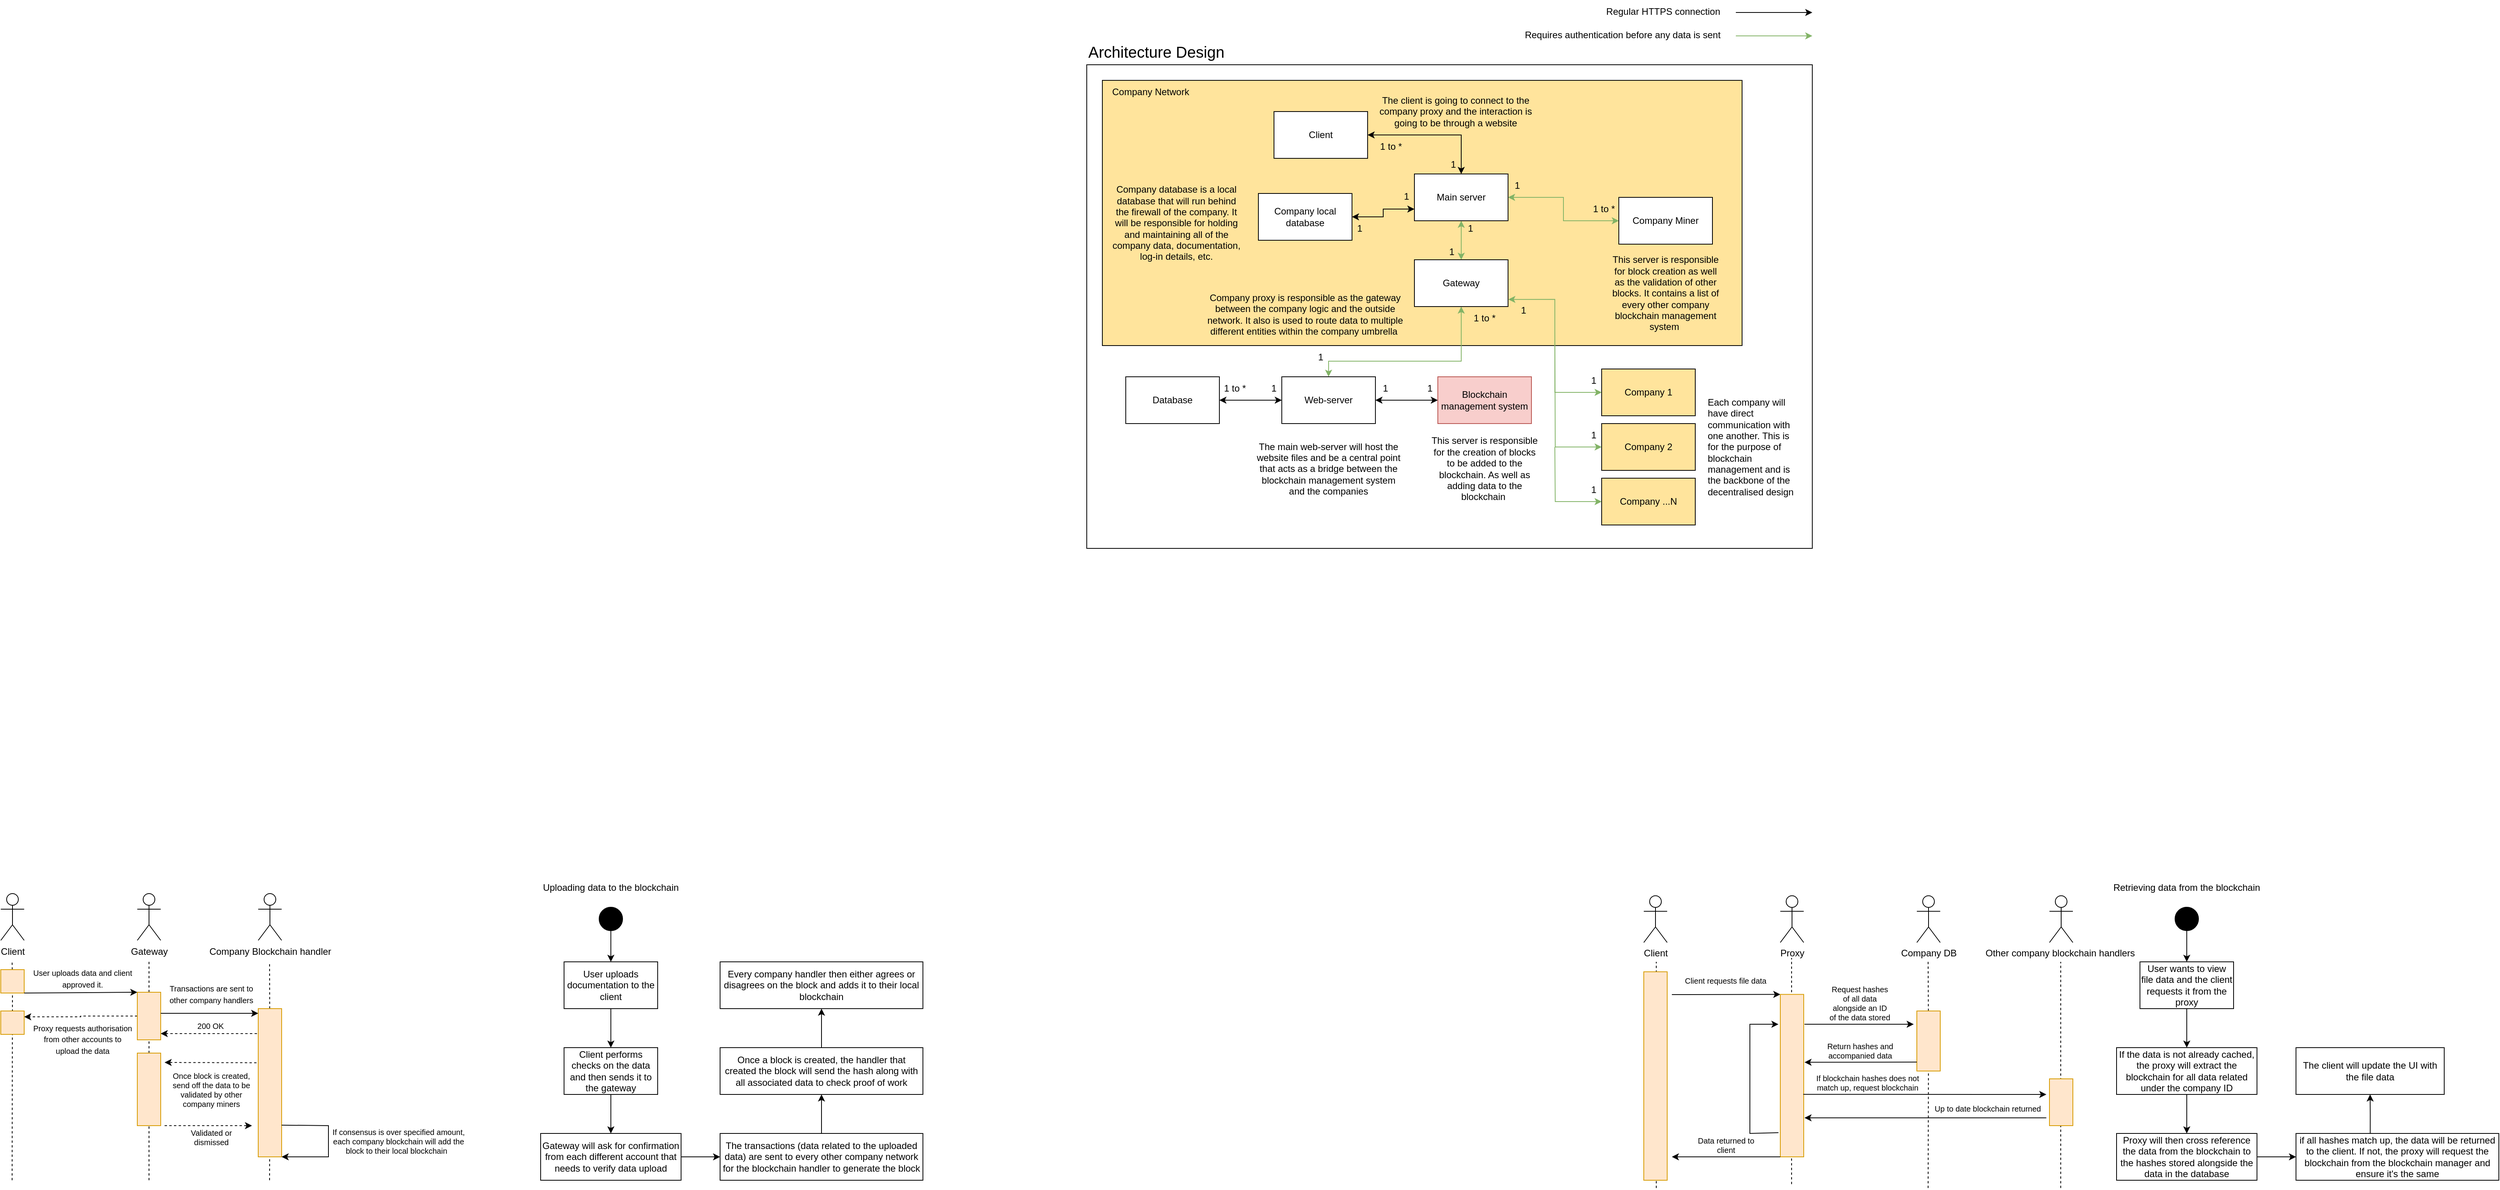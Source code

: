 <mxfile version="20.5.3" type="device"><diagram id="sG98FDHxnJgMTnKyTIc5" name="Page-1"><mxGraphModel dx="3064" dy="1107" grid="0" gridSize="10" guides="1" tooltips="1" connect="1" arrows="1" fold="1" page="0" pageScale="1" pageWidth="827" pageHeight="1169" math="0" shadow="0"><root><mxCell id="0"/><mxCell id="1" parent="0"/><mxCell id="yJpVgAIH5FfXsZRBG8IQ-2" value="" style="rounded=0;whiteSpace=wrap;html=1;fontSize=20;fillColor=none;strokeColor=default;" parent="1" vertex="1"><mxGeometry x="-390" y="-80" width="930" height="620" as="geometry"/></mxCell><mxCell id="EhlOLEArr0RrmHL58olW-9" value="" style="rounded=0;whiteSpace=wrap;html=1;fillColor=#FFE49C;" parent="1" vertex="1"><mxGeometry x="-370" y="-60" width="820" height="340" as="geometry"/></mxCell><mxCell id="EhlOLEArr0RrmHL58olW-3" value="" style="edgeStyle=orthogonalEdgeStyle;rounded=0;orthogonalLoop=1;jettySize=auto;html=1;startArrow=classic;startFill=1;endArrow=classic;endFill=1;entryX=0.5;entryY=0;entryDx=0;entryDy=0;" parent="1" source="EhlOLEArr0RrmHL58olW-1" target="VyHLNKfCrFxVR3-R9GOs-25" edge="1"><mxGeometry relative="1" as="geometry"/></mxCell><mxCell id="EhlOLEArr0RrmHL58olW-1" value="Client" style="rounded=0;whiteSpace=wrap;html=1;" parent="1" vertex="1"><mxGeometry x="-150" y="-20" width="120" height="60" as="geometry"/></mxCell><mxCell id="EhlOLEArr0RrmHL58olW-6" value="" style="edgeStyle=orthogonalEdgeStyle;rounded=0;orthogonalLoop=1;jettySize=auto;html=1;endArrow=classic;endFill=1;startArrow=classic;startFill=1;entryX=1;entryY=0.5;entryDx=0;entryDy=0;exitX=0;exitY=0.75;exitDx=0;exitDy=0;" parent="1" source="VyHLNKfCrFxVR3-R9GOs-25" target="EhlOLEArr0RrmHL58olW-5" edge="1"><mxGeometry relative="1" as="geometry"/></mxCell><mxCell id="EhlOLEArr0RrmHL58olW-12" value="" style="edgeStyle=orthogonalEdgeStyle;rounded=0;orthogonalLoop=1;jettySize=auto;html=1;startArrow=classic;startFill=1;endArrow=classic;endFill=1;exitX=1;exitY=0.5;exitDx=0;exitDy=0;fillColor=#d5e8d4;strokeColor=#82b366;" parent="1" source="VyHLNKfCrFxVR3-R9GOs-25" target="EhlOLEArr0RrmHL58olW-11" edge="1"><mxGeometry relative="1" as="geometry"/></mxCell><mxCell id="EhlOLEArr0RrmHL58olW-16" value="" style="edgeStyle=orthogonalEdgeStyle;rounded=0;orthogonalLoop=1;jettySize=auto;html=1;startArrow=classic;startFill=1;endArrow=classic;endFill=1;fillColor=#d5e8d4;strokeColor=#82b366;" parent="1" source="EhlOLEArr0RrmHL58olW-2" target="EhlOLEArr0RrmHL58olW-15" edge="1"><mxGeometry relative="1" as="geometry"><Array as="points"><mxPoint x="90" y="300"/><mxPoint x="-80" y="300"/></Array></mxGeometry></mxCell><mxCell id="VyHLNKfCrFxVR3-R9GOs-27" style="edgeStyle=orthogonalEdgeStyle;rounded=0;orthogonalLoop=1;jettySize=auto;html=1;exitX=0.5;exitY=0;exitDx=0;exitDy=0;entryX=0.5;entryY=1;entryDx=0;entryDy=0;fontSize=12;startArrow=classic;startFill=1;endArrow=classic;endFill=1;fillColor=#d5e8d4;strokeColor=#82b366;" edge="1" parent="1" source="EhlOLEArr0RrmHL58olW-2" target="VyHLNKfCrFxVR3-R9GOs-25"><mxGeometry relative="1" as="geometry"/></mxCell><mxCell id="EhlOLEArr0RrmHL58olW-2" value="Gateway" style="rounded=0;whiteSpace=wrap;html=1;" parent="1" vertex="1"><mxGeometry x="30" y="170" width="120" height="60" as="geometry"/></mxCell><mxCell id="EhlOLEArr0RrmHL58olW-4" value="Company proxy is responsible as the gateway between the company logic and the outside network. It also is used to route data to multiple different entities within the company umbrella&amp;nbsp;" style="text;html=1;strokeColor=none;fillColor=none;align=center;verticalAlign=middle;whiteSpace=wrap;rounded=0;" parent="1" vertex="1"><mxGeometry x="-245" y="210" width="270" height="60" as="geometry"/></mxCell><mxCell id="EhlOLEArr0RrmHL58olW-5" value="Company local database" style="rounded=0;whiteSpace=wrap;html=1;" parent="1" vertex="1"><mxGeometry x="-170" y="85" width="120" height="60" as="geometry"/></mxCell><mxCell id="EhlOLEArr0RrmHL58olW-7" value="Company database is a local database that will run behind the firewall of the company. It will be responsible for holding and maintaining all of the company data, documentation, log-in details, etc." style="text;html=1;strokeColor=none;fillColor=none;align=center;verticalAlign=middle;whiteSpace=wrap;rounded=0;" parent="1" vertex="1"><mxGeometry x="-360" y="63" width="170" height="120" as="geometry"/></mxCell><mxCell id="EhlOLEArr0RrmHL58olW-8" value="The client is going to connect to the company proxy and the interaction is going to be through a website" style="text;html=1;strokeColor=none;fillColor=none;align=center;verticalAlign=middle;whiteSpace=wrap;rounded=0;" parent="1" vertex="1"><mxGeometry x="-20" y="-50" width="206" height="60" as="geometry"/></mxCell><mxCell id="EhlOLEArr0RrmHL58olW-10" value="Company Network" style="text;html=1;strokeColor=none;fillColor=none;align=center;verticalAlign=middle;whiteSpace=wrap;rounded=0;" parent="1" vertex="1"><mxGeometry x="-368" y="-60" width="120" height="30" as="geometry"/></mxCell><mxCell id="EhlOLEArr0RrmHL58olW-11" value="Company Miner" style="rounded=0;whiteSpace=wrap;html=1;" parent="1" vertex="1"><mxGeometry x="292" y="90" width="120" height="60" as="geometry"/></mxCell><mxCell id="EhlOLEArr0RrmHL58olW-14" value="This server is responsible for block creation as well as the validation of other blocks. It contains a list of every other company blockchain management system&amp;nbsp;" style="text;html=1;strokeColor=none;fillColor=none;align=center;verticalAlign=middle;whiteSpace=wrap;rounded=0;" parent="1" vertex="1"><mxGeometry x="280" y="145" width="144" height="135" as="geometry"/></mxCell><mxCell id="EhlOLEArr0RrmHL58olW-26" value="" style="edgeStyle=orthogonalEdgeStyle;rounded=0;orthogonalLoop=1;jettySize=auto;html=1;startArrow=classic;startFill=1;endArrow=classic;endFill=1;" parent="1" source="EhlOLEArr0RrmHL58olW-15" target="EhlOLEArr0RrmHL58olW-25" edge="1"><mxGeometry relative="1" as="geometry"/></mxCell><mxCell id="EhlOLEArr0RrmHL58olW-30" value="" style="edgeStyle=orthogonalEdgeStyle;rounded=0;orthogonalLoop=1;jettySize=auto;html=1;startArrow=classic;startFill=1;endArrow=classic;endFill=1;" parent="1" source="EhlOLEArr0RrmHL58olW-15" target="EhlOLEArr0RrmHL58olW-29" edge="1"><mxGeometry relative="1" as="geometry"/></mxCell><mxCell id="EhlOLEArr0RrmHL58olW-15" value="Web-server" style="rounded=0;whiteSpace=wrap;html=1;" parent="1" vertex="1"><mxGeometry x="-140" y="320" width="120" height="60" as="geometry"/></mxCell><mxCell id="EhlOLEArr0RrmHL58olW-17" value="1" style="text;html=1;strokeColor=none;fillColor=none;align=center;verticalAlign=middle;whiteSpace=wrap;rounded=0;" parent="1" vertex="1"><mxGeometry x="-120" y="280" width="60" height="30" as="geometry"/></mxCell><mxCell id="VyHLNKfCrFxVR3-R9GOs-17" style="edgeStyle=orthogonalEdgeStyle;rounded=0;orthogonalLoop=1;jettySize=auto;html=1;entryX=0;entryY=0.5;entryDx=0;entryDy=0;fontSize=12;startArrow=classic;startFill=1;endArrow=classic;endFill=1;exitX=1.003;exitY=0.847;exitDx=0;exitDy=0;exitPerimeter=0;fillColor=#d5e8d4;strokeColor=#82b366;" edge="1" parent="1" source="EhlOLEArr0RrmHL58olW-2" target="VyHLNKfCrFxVR3-R9GOs-14"><mxGeometry relative="1" as="geometry"><mxPoint x="150" y="210" as="sourcePoint"/></mxGeometry></mxCell><mxCell id="EhlOLEArr0RrmHL58olW-18" value="1 to *" style="text;html=1;strokeColor=none;fillColor=none;align=center;verticalAlign=middle;whiteSpace=wrap;rounded=0;" parent="1" vertex="1"><mxGeometry x="90" y="230" width="60" height="30" as="geometry"/></mxCell><mxCell id="EhlOLEArr0RrmHL58olW-19" value="1" style="text;html=1;strokeColor=none;fillColor=none;align=center;verticalAlign=middle;whiteSpace=wrap;rounded=0;" parent="1" vertex="1"><mxGeometry x="50" y="33" width="60" height="30" as="geometry"/></mxCell><mxCell id="EhlOLEArr0RrmHL58olW-20" value="1 to *" style="text;html=1;strokeColor=none;fillColor=none;align=center;verticalAlign=middle;whiteSpace=wrap;rounded=0;" parent="1" vertex="1"><mxGeometry x="-30" y="10" width="60" height="30" as="geometry"/></mxCell><mxCell id="EhlOLEArr0RrmHL58olW-21" value="1" style="text;html=1;strokeColor=none;fillColor=none;align=center;verticalAlign=middle;whiteSpace=wrap;rounded=0;" parent="1" vertex="1"><mxGeometry x="-10" y="74" width="60" height="30" as="geometry"/></mxCell><mxCell id="EhlOLEArr0RrmHL58olW-22" value="1" style="text;html=1;strokeColor=none;fillColor=none;align=center;verticalAlign=middle;whiteSpace=wrap;rounded=0;" parent="1" vertex="1"><mxGeometry x="-70" y="115" width="60" height="30" as="geometry"/></mxCell><mxCell id="EhlOLEArr0RrmHL58olW-23" value="1" style="text;html=1;strokeColor=none;fillColor=none;align=center;verticalAlign=middle;whiteSpace=wrap;rounded=0;" parent="1" vertex="1"><mxGeometry x="132" y="60" width="60" height="30" as="geometry"/></mxCell><mxCell id="EhlOLEArr0RrmHL58olW-24" value="1 to *" style="text;html=1;strokeColor=none;fillColor=none;align=center;verticalAlign=middle;whiteSpace=wrap;rounded=0;" parent="1" vertex="1"><mxGeometry x="243" y="90" width="60" height="30" as="geometry"/></mxCell><mxCell id="EhlOLEArr0RrmHL58olW-25" value="Blockchain management system" style="rounded=0;whiteSpace=wrap;html=1;fillColor=#f8cecc;strokeColor=#b85450;" parent="1" vertex="1"><mxGeometry x="60" y="320" width="120" height="60" as="geometry"/></mxCell><mxCell id="EhlOLEArr0RrmHL58olW-27" value="1" style="text;html=1;strokeColor=none;fillColor=none;align=center;verticalAlign=middle;whiteSpace=wrap;rounded=0;" parent="1" vertex="1"><mxGeometry x="-37" y="320" width="60" height="30" as="geometry"/></mxCell><mxCell id="EhlOLEArr0RrmHL58olW-28" value="1" style="text;html=1;strokeColor=none;fillColor=none;align=center;verticalAlign=middle;whiteSpace=wrap;rounded=0;" parent="1" vertex="1"><mxGeometry x="20" y="320" width="60" height="30" as="geometry"/></mxCell><mxCell id="EhlOLEArr0RrmHL58olW-29" value="Database" style="rounded=0;whiteSpace=wrap;html=1;" parent="1" vertex="1"><mxGeometry x="-340" y="320" width="120" height="60" as="geometry"/></mxCell><mxCell id="EhlOLEArr0RrmHL58olW-31" value="1" style="text;html=1;strokeColor=none;fillColor=none;align=center;verticalAlign=middle;whiteSpace=wrap;rounded=0;" parent="1" vertex="1"><mxGeometry x="-180" y="320" width="60" height="30" as="geometry"/></mxCell><mxCell id="EhlOLEArr0RrmHL58olW-32" value="1 to *" style="text;html=1;strokeColor=none;fillColor=none;align=center;verticalAlign=middle;whiteSpace=wrap;rounded=0;" parent="1" vertex="1"><mxGeometry x="-230" y="320" width="60" height="30" as="geometry"/></mxCell><mxCell id="yJpVgAIH5FfXsZRBG8IQ-1" value="Architecture Design" style="text;html=1;strokeColor=none;fillColor=none;align=left;verticalAlign=middle;whiteSpace=wrap;rounded=0;fontSize=20;" parent="1" vertex="1"><mxGeometry x="-390" y="-112" width="230" height="30" as="geometry"/></mxCell><mxCell id="yJpVgAIH5FfXsZRBG8IQ-42" value="This server is responsible for the creation of blocks to be added to the blockchain. As well as adding data to the blockchain&amp;nbsp;" style="text;html=1;strokeColor=none;fillColor=none;align=center;verticalAlign=middle;whiteSpace=wrap;rounded=0;" parent="1" vertex="1"><mxGeometry x="48" y="370" width="144" height="135" as="geometry"/></mxCell><mxCell id="yJpVgAIH5FfXsZRBG8IQ-43" value="The main web-server will host the website files and be a central point that acts as a bridge between the blockchain management system and the companies" style="text;html=1;strokeColor=none;fillColor=none;align=center;verticalAlign=middle;whiteSpace=wrap;rounded=0;fontSize=12;" parent="1" vertex="1"><mxGeometry x="-175" y="392.5" width="190" height="90" as="geometry"/></mxCell><mxCell id="0tq10EhEalbyHBzgVCRn-1" value="Uploading data to the blockchain" style="text;html=1;strokeColor=none;fillColor=none;align=center;verticalAlign=middle;whiteSpace=wrap;rounded=0;" parent="1" vertex="1"><mxGeometry x="-1120" y="960" width="240" height="30" as="geometry"/></mxCell><mxCell id="0tq10EhEalbyHBzgVCRn-5" value="" style="edgeStyle=orthogonalEdgeStyle;rounded=0;orthogonalLoop=1;jettySize=auto;html=1;" parent="1" source="0tq10EhEalbyHBzgVCRn-3" target="0tq10EhEalbyHBzgVCRn-4" edge="1"><mxGeometry relative="1" as="geometry"/></mxCell><mxCell id="0tq10EhEalbyHBzgVCRn-3" value="" style="ellipse;whiteSpace=wrap;html=1;aspect=fixed;fillColor=#000000;" parent="1" vertex="1"><mxGeometry x="-1015" y="1000" width="30" height="30" as="geometry"/></mxCell><mxCell id="0tq10EhEalbyHBzgVCRn-7" value="" style="edgeStyle=orthogonalEdgeStyle;rounded=0;orthogonalLoop=1;jettySize=auto;html=1;" parent="1" source="0tq10EhEalbyHBzgVCRn-4" target="0tq10EhEalbyHBzgVCRn-6" edge="1"><mxGeometry relative="1" as="geometry"/></mxCell><mxCell id="0tq10EhEalbyHBzgVCRn-4" value="User uploads documentation to the client" style="whiteSpace=wrap;html=1;fillColor=#FFFFFF;" parent="1" vertex="1"><mxGeometry x="-1060" y="1070" width="120" height="60" as="geometry"/></mxCell><mxCell id="0tq10EhEalbyHBzgVCRn-9" style="edgeStyle=orthogonalEdgeStyle;rounded=0;orthogonalLoop=1;jettySize=auto;html=1;exitX=0.5;exitY=1;exitDx=0;exitDy=0;entryX=0.5;entryY=0;entryDx=0;entryDy=0;" parent="1" source="0tq10EhEalbyHBzgVCRn-6" target="0tq10EhEalbyHBzgVCRn-8" edge="1"><mxGeometry relative="1" as="geometry"/></mxCell><mxCell id="0tq10EhEalbyHBzgVCRn-6" value="Client performs checks on the data and then sends it to the gateway" style="whiteSpace=wrap;html=1;fillColor=#FFFFFF;" parent="1" vertex="1"><mxGeometry x="-1060" y="1180" width="120" height="60" as="geometry"/></mxCell><mxCell id="0tq10EhEalbyHBzgVCRn-11" value="" style="edgeStyle=orthogonalEdgeStyle;rounded=0;orthogonalLoop=1;jettySize=auto;html=1;" parent="1" source="0tq10EhEalbyHBzgVCRn-8" target="0tq10EhEalbyHBzgVCRn-10" edge="1"><mxGeometry relative="1" as="geometry"/></mxCell><mxCell id="0tq10EhEalbyHBzgVCRn-8" value="Gateway will ask for confirmation from each different account that needs to verify data upload" style="whiteSpace=wrap;html=1;fillColor=#FFFFFF;" parent="1" vertex="1"><mxGeometry x="-1090" y="1290" width="180" height="60" as="geometry"/></mxCell><mxCell id="0tq10EhEalbyHBzgVCRn-13" value="" style="edgeStyle=orthogonalEdgeStyle;rounded=0;orthogonalLoop=1;jettySize=auto;html=1;" parent="1" source="0tq10EhEalbyHBzgVCRn-10" target="0tq10EhEalbyHBzgVCRn-12" edge="1"><mxGeometry relative="1" as="geometry"/></mxCell><mxCell id="0tq10EhEalbyHBzgVCRn-10" value="The transactions (data related to the uploaded data) are sent to every other company network for the blockchain handler to generate the block" style="whiteSpace=wrap;html=1;fillColor=#FFFFFF;" parent="1" vertex="1"><mxGeometry x="-860" y="1290" width="260" height="60" as="geometry"/></mxCell><mxCell id="0tq10EhEalbyHBzgVCRn-15" style="edgeStyle=orthogonalEdgeStyle;rounded=0;orthogonalLoop=1;jettySize=auto;html=1;exitX=0.5;exitY=0;exitDx=0;exitDy=0;entryX=0.5;entryY=1;entryDx=0;entryDy=0;" parent="1" source="0tq10EhEalbyHBzgVCRn-12" target="0tq10EhEalbyHBzgVCRn-14" edge="1"><mxGeometry relative="1" as="geometry"/></mxCell><mxCell id="0tq10EhEalbyHBzgVCRn-12" value="Once a block is created, the handler that created the block will send the hash along with all associated data to check proof of work" style="whiteSpace=wrap;html=1;fillColor=#FFFFFF;" parent="1" vertex="1"><mxGeometry x="-860" y="1180" width="260" height="60" as="geometry"/></mxCell><mxCell id="0tq10EhEalbyHBzgVCRn-14" value="Every company handler then either agrees or disagrees on the block and adds it to their local blockchain" style="whiteSpace=wrap;html=1;fillColor=#FFFFFF;" parent="1" vertex="1"><mxGeometry x="-860" y="1070" width="260" height="60" as="geometry"/></mxCell><mxCell id="0tq10EhEalbyHBzgVCRn-16" value="Retrieving data from the blockchain" style="text;html=1;strokeColor=none;fillColor=none;align=center;verticalAlign=middle;whiteSpace=wrap;rounded=0;" parent="1" vertex="1"><mxGeometry x="900" y="960" width="240" height="30" as="geometry"/></mxCell><mxCell id="0tq10EhEalbyHBzgVCRn-17" value="" style="edgeStyle=orthogonalEdgeStyle;rounded=0;orthogonalLoop=1;jettySize=auto;html=1;" parent="1" source="0tq10EhEalbyHBzgVCRn-18" target="0tq10EhEalbyHBzgVCRn-20" edge="1"><mxGeometry relative="1" as="geometry"/></mxCell><mxCell id="0tq10EhEalbyHBzgVCRn-18" value="" style="ellipse;whiteSpace=wrap;html=1;aspect=fixed;fillColor=#000000;" parent="1" vertex="1"><mxGeometry x="1005" y="1000" width="30" height="30" as="geometry"/></mxCell><mxCell id="0tq10EhEalbyHBzgVCRn-19" value="" style="edgeStyle=orthogonalEdgeStyle;rounded=0;orthogonalLoop=1;jettySize=auto;html=1;" parent="1" source="0tq10EhEalbyHBzgVCRn-20" target="0tq10EhEalbyHBzgVCRn-22" edge="1"><mxGeometry relative="1" as="geometry"/></mxCell><mxCell id="0tq10EhEalbyHBzgVCRn-20" value="User wants to view file data and the client requests it from the proxy" style="whiteSpace=wrap;html=1;fillColor=#FFFFFF;" parent="1" vertex="1"><mxGeometry x="960" y="1070" width="120" height="60" as="geometry"/></mxCell><mxCell id="0tq10EhEalbyHBzgVCRn-21" style="edgeStyle=orthogonalEdgeStyle;rounded=0;orthogonalLoop=1;jettySize=auto;html=1;exitX=0.5;exitY=1;exitDx=0;exitDy=0;entryX=0.5;entryY=0;entryDx=0;entryDy=0;" parent="1" source="0tq10EhEalbyHBzgVCRn-22" target="0tq10EhEalbyHBzgVCRn-24" edge="1"><mxGeometry relative="1" as="geometry"/></mxCell><mxCell id="0tq10EhEalbyHBzgVCRn-22" value="If the data is not already cached, the proxy will extract the blockchain for all data related under the company ID" style="whiteSpace=wrap;html=1;fillColor=#FFFFFF;" parent="1" vertex="1"><mxGeometry x="930" y="1180" width="180" height="60" as="geometry"/></mxCell><mxCell id="0tq10EhEalbyHBzgVCRn-23" value="" style="edgeStyle=orthogonalEdgeStyle;rounded=0;orthogonalLoop=1;jettySize=auto;html=1;" parent="1" source="0tq10EhEalbyHBzgVCRn-24" target="0tq10EhEalbyHBzgVCRn-26" edge="1"><mxGeometry relative="1" as="geometry"/></mxCell><mxCell id="0tq10EhEalbyHBzgVCRn-24" value="Proxy will then cross reference the data from the blockchain to the hashes stored alongside the data in the database" style="whiteSpace=wrap;html=1;fillColor=#FFFFFF;" parent="1" vertex="1"><mxGeometry x="930" y="1290" width="180" height="60" as="geometry"/></mxCell><mxCell id="0tq10EhEalbyHBzgVCRn-25" value="" style="edgeStyle=orthogonalEdgeStyle;rounded=0;orthogonalLoop=1;jettySize=auto;html=1;exitX=0.366;exitY=0.01;exitDx=0;exitDy=0;exitPerimeter=0;" parent="1" source="0tq10EhEalbyHBzgVCRn-26" target="0tq10EhEalbyHBzgVCRn-28" edge="1"><mxGeometry relative="1" as="geometry"><mxPoint x="1255" y="1280" as="sourcePoint"/></mxGeometry></mxCell><mxCell id="0tq10EhEalbyHBzgVCRn-26" value="if all hashes match up, the data will be returned to the client. If not, the proxy will request the blockchain from the blockchain manager and ensure it's the same" style="whiteSpace=wrap;html=1;fillColor=#FFFFFF;" parent="1" vertex="1"><mxGeometry x="1160" y="1290" width="260" height="60" as="geometry"/></mxCell><mxCell id="0tq10EhEalbyHBzgVCRn-28" value="The client will update the UI with the file data" style="whiteSpace=wrap;html=1;fillColor=#FFFFFF;" parent="1" vertex="1"><mxGeometry x="1160" y="1180" width="190" height="60" as="geometry"/></mxCell><mxCell id="9RSKPlbsV1luoSMjP5M--1" value="Client" style="shape=umlActor;verticalLabelPosition=bottom;verticalAlign=top;html=1;outlineConnect=0;" parent="1" vertex="1"><mxGeometry x="-1782" y="982.5" width="30" height="60" as="geometry"/></mxCell><mxCell id="9RSKPlbsV1luoSMjP5M--2" value="Gateway" style="shape=umlActor;verticalLabelPosition=bottom;verticalAlign=top;html=1;outlineConnect=0;" parent="1" vertex="1"><mxGeometry x="-1607" y="982.5" width="30" height="60" as="geometry"/></mxCell><mxCell id="9RSKPlbsV1luoSMjP5M--5" value="Company Blockchain handler" style="shape=umlActor;verticalLabelPosition=bottom;verticalAlign=top;html=1;outlineConnect=0;" parent="1" vertex="1"><mxGeometry x="-1452" y="982.5" width="30" height="60" as="geometry"/></mxCell><mxCell id="9RSKPlbsV1luoSMjP5M--6" value="" style="endArrow=none;dashed=1;html=1;rounded=0;startArrow=none;" parent="1" source="9RSKPlbsV1luoSMjP5M--13" edge="1"><mxGeometry width="50" height="50" relative="1" as="geometry"><mxPoint x="-1592" y="1350" as="sourcePoint"/><mxPoint x="-1592" y="1070" as="targetPoint"/></mxGeometry></mxCell><mxCell id="9RSKPlbsV1luoSMjP5M--9" value="" style="endArrow=none;dashed=1;html=1;rounded=0;startArrow=none;" parent="1" source="9RSKPlbsV1luoSMjP5M--11" edge="1"><mxGeometry width="50" height="50" relative="1" as="geometry"><mxPoint x="-1767.48" y="1350" as="sourcePoint"/><mxPoint x="-1767.48" y="1070" as="targetPoint"/></mxGeometry></mxCell><mxCell id="9RSKPlbsV1luoSMjP5M--10" value="" style="endArrow=none;dashed=1;html=1;rounded=0;startArrow=none;" parent="1" source="9RSKPlbsV1luoSMjP5M--26" edge="1"><mxGeometry width="50" height="50" relative="1" as="geometry"><mxPoint x="-1437.48" y="1350" as="sourcePoint"/><mxPoint x="-1437.48" y="1070" as="targetPoint"/></mxGeometry></mxCell><mxCell id="9RSKPlbsV1luoSMjP5M--11" value="" style="rounded=0;whiteSpace=wrap;html=1;fillColor=#ffe6cc;strokeColor=#d79b00;" parent="1" vertex="1"><mxGeometry x="-1782" y="1080" width="30" height="30" as="geometry"/></mxCell><mxCell id="9RSKPlbsV1luoSMjP5M--12" value="" style="endArrow=none;dashed=1;html=1;rounded=0;" parent="1" target="9RSKPlbsV1luoSMjP5M--11" edge="1"><mxGeometry width="50" height="50" relative="1" as="geometry"><mxPoint x="-1767.48" y="1350" as="sourcePoint"/><mxPoint x="-1767.48" y="1070" as="targetPoint"/></mxGeometry></mxCell><mxCell id="9RSKPlbsV1luoSMjP5M--15" value="&lt;font style=&quot;font-size: 10px;&quot;&gt;User uploads data and client approved it.&lt;/font&gt;" style="text;html=1;strokeColor=none;fillColor=none;align=center;verticalAlign=middle;whiteSpace=wrap;rounded=0;" parent="1" vertex="1"><mxGeometry x="-1742" y="1076" width="130" height="30" as="geometry"/></mxCell><mxCell id="9RSKPlbsV1luoSMjP5M--23" style="edgeStyle=orthogonalEdgeStyle;rounded=0;orthogonalLoop=1;jettySize=auto;html=1;exitX=0;exitY=0.5;exitDx=0;exitDy=0;entryX=1;entryY=0.25;entryDx=0;entryDy=0;dashed=1;fontSize=10;" parent="1" source="9RSKPlbsV1luoSMjP5M--13" target="9RSKPlbsV1luoSMjP5M--19" edge="1"><mxGeometry relative="1" as="geometry"/></mxCell><mxCell id="9RSKPlbsV1luoSMjP5M--13" value="" style="rounded=0;whiteSpace=wrap;html=1;fillColor=#ffe6cc;strokeColor=#d79b00;" parent="1" vertex="1"><mxGeometry x="-1607" y="1109" width="30" height="61" as="geometry"/></mxCell><mxCell id="9RSKPlbsV1luoSMjP5M--18" value="" style="endArrow=none;dashed=1;html=1;rounded=0;startArrow=none;" parent="1" source="9RSKPlbsV1luoSMjP5M--31" target="9RSKPlbsV1luoSMjP5M--13" edge="1"><mxGeometry width="50" height="50" relative="1" as="geometry"><mxPoint x="-1592" y="1350" as="sourcePoint"/><mxPoint x="-1592" y="1070" as="targetPoint"/></mxGeometry></mxCell><mxCell id="9RSKPlbsV1luoSMjP5M--19" value="" style="rounded=0;whiteSpace=wrap;html=1;fillColor=#ffe6cc;strokeColor=#d79b00;" parent="1" vertex="1"><mxGeometry x="-1782" y="1133" width="30" height="30" as="geometry"/></mxCell><mxCell id="9RSKPlbsV1luoSMjP5M--21" value="&lt;font style=&quot;font-size: 10px;&quot;&gt;Proxy requests authorisation from other accounts to upload the data&lt;/font&gt;" style="text;html=1;strokeColor=none;fillColor=none;align=center;verticalAlign=middle;whiteSpace=wrap;rounded=0;" parent="1" vertex="1"><mxGeometry x="-1742" y="1140" width="130" height="58" as="geometry"/></mxCell><mxCell id="9RSKPlbsV1luoSMjP5M--26" value="" style="rounded=0;whiteSpace=wrap;html=1;fillColor=#ffe6cc;strokeColor=#d79b00;" parent="1" vertex="1"><mxGeometry x="-1452" y="1130" width="30" height="190" as="geometry"/></mxCell><mxCell id="9RSKPlbsV1luoSMjP5M--27" value="" style="endArrow=none;dashed=1;html=1;rounded=0;" parent="1" target="9RSKPlbsV1luoSMjP5M--26" edge="1"><mxGeometry width="50" height="50" relative="1" as="geometry"><mxPoint x="-1437.48" y="1350" as="sourcePoint"/><mxPoint x="-1437.48" y="1070" as="targetPoint"/></mxGeometry></mxCell><mxCell id="9RSKPlbsV1luoSMjP5M--29" value="" style="endArrow=classic;html=1;rounded=0;fontSize=10;entryX=0;entryY=0;entryDx=0;entryDy=0;exitX=1;exitY=1;exitDx=0;exitDy=0;" parent="1" source="9RSKPlbsV1luoSMjP5M--11" target="9RSKPlbsV1luoSMjP5M--13" edge="1"><mxGeometry width="50" height="50" relative="1" as="geometry"><mxPoint x="-1712" y="1160" as="sourcePoint"/><mxPoint x="-1662" y="1110" as="targetPoint"/></mxGeometry></mxCell><mxCell id="9RSKPlbsV1luoSMjP5M--31" value="" style="rounded=0;whiteSpace=wrap;html=1;fillColor=#ffe6cc;strokeColor=#d79b00;" parent="1" vertex="1"><mxGeometry x="-1607" y="1187" width="30" height="93" as="geometry"/></mxCell><mxCell id="9RSKPlbsV1luoSMjP5M--32" value="" style="endArrow=none;dashed=1;html=1;rounded=0;" parent="1" target="9RSKPlbsV1luoSMjP5M--31" edge="1"><mxGeometry width="50" height="50" relative="1" as="geometry"><mxPoint x="-1592" y="1350" as="sourcePoint"/><mxPoint x="-1592" y="1170.0" as="targetPoint"/></mxGeometry></mxCell><mxCell id="9RSKPlbsV1luoSMjP5M--50" value="Client" style="shape=umlActor;verticalLabelPosition=bottom;verticalAlign=top;html=1;outlineConnect=0;" parent="1" vertex="1"><mxGeometry x="324" y="985.25" width="30" height="60" as="geometry"/></mxCell><mxCell id="9RSKPlbsV1luoSMjP5M--51" value="Proxy" style="shape=umlActor;verticalLabelPosition=bottom;verticalAlign=top;html=1;outlineConnect=0;" parent="1" vertex="1"><mxGeometry x="499" y="985.25" width="30" height="60" as="geometry"/></mxCell><mxCell id="9RSKPlbsV1luoSMjP5M--52" value="Company DB" style="shape=umlActor;verticalLabelPosition=bottom;verticalAlign=top;html=1;outlineConnect=0;" parent="1" vertex="1"><mxGeometry x="674" y="985.25" width="30" height="60" as="geometry"/></mxCell><mxCell id="9RSKPlbsV1luoSMjP5M--53" value="Other company blockchain handlers&amp;nbsp;" style="shape=umlActor;verticalLabelPosition=bottom;verticalAlign=top;html=1;outlineConnect=0;" parent="1" vertex="1"><mxGeometry x="844" y="985.25" width="30" height="60" as="geometry"/></mxCell><mxCell id="9RSKPlbsV1luoSMjP5M--60" value="&lt;span style=&quot;font-size: 10px;&quot;&gt;Client requests file data&lt;/span&gt;" style="text;html=1;strokeColor=none;fillColor=none;align=center;verticalAlign=middle;whiteSpace=wrap;rounded=0;" parent="1" vertex="1"><mxGeometry x="364" y="1078.75" width="130" height="30" as="geometry"/></mxCell><mxCell id="9RSKPlbsV1luoSMjP5M--68" value="" style="endArrow=classic;html=1;rounded=0;fontSize=10;entryX=0;entryY=0;entryDx=0;entryDy=0;" parent="1" target="9RSKPlbsV1luoSMjP5M--62" edge="1"><mxGeometry width="50" height="50" relative="1" as="geometry"><mxPoint x="360" y="1112" as="sourcePoint"/><mxPoint x="444" y="1112.75" as="targetPoint"/></mxGeometry></mxCell><mxCell id="9RSKPlbsV1luoSMjP5M--87" value="" style="endArrow=none;dashed=1;html=1;rounded=0;fontSize=10;" parent="1" edge="1"><mxGeometry width="50" height="50" relative="1" as="geometry"><mxPoint x="340" y="1360" as="sourcePoint"/><mxPoint x="340" y="1070" as="targetPoint"/></mxGeometry></mxCell><mxCell id="9RSKPlbsV1luoSMjP5M--88" value="" style="endArrow=none;dashed=1;html=1;rounded=0;fontSize=10;" parent="1" edge="1"><mxGeometry width="50" height="50" relative="1" as="geometry"><mxPoint x="513.44" y="1355" as="sourcePoint"/><mxPoint x="513.44" y="1065" as="targetPoint"/></mxGeometry></mxCell><mxCell id="9RSKPlbsV1luoSMjP5M--89" value="" style="endArrow=none;dashed=1;html=1;rounded=0;fontSize=10;startArrow=none;" parent="1" source="9RSKPlbsV1luoSMjP5M--92" edge="1"><mxGeometry width="50" height="50" relative="1" as="geometry"><mxPoint x="688.44" y="1360" as="sourcePoint"/><mxPoint x="688.44" y="1070" as="targetPoint"/></mxGeometry></mxCell><mxCell id="9RSKPlbsV1luoSMjP5M--90" value="" style="endArrow=none;dashed=1;html=1;rounded=0;fontSize=10;" parent="1" edge="1"><mxGeometry width="50" height="50" relative="1" as="geometry"><mxPoint x="858.44" y="1360" as="sourcePoint"/><mxPoint x="858.44" y="1070" as="targetPoint"/></mxGeometry></mxCell><mxCell id="9RSKPlbsV1luoSMjP5M--62" value="" style="rounded=0;whiteSpace=wrap;html=1;fillColor=#ffe6cc;strokeColor=#d79b00;" parent="1" vertex="1"><mxGeometry x="499" y="1111.75" width="30" height="208.25" as="geometry"/></mxCell><mxCell id="9RSKPlbsV1luoSMjP5M--58" value="" style="rounded=0;whiteSpace=wrap;html=1;fillColor=#ffe6cc;strokeColor=#d79b00;" parent="1" vertex="1"><mxGeometry x="324" y="1082.75" width="30" height="267.25" as="geometry"/></mxCell><mxCell id="9RSKPlbsV1luoSMjP5M--91" value="" style="endArrow=classic;html=1;rounded=0;fontSize=10;startArrow=none;startFill=0;endFill=1;" parent="1" edge="1"><mxGeometry width="50" height="50" relative="1" as="geometry"><mxPoint x="530" y="1150" as="sourcePoint"/><mxPoint x="670" y="1150" as="targetPoint"/></mxGeometry></mxCell><mxCell id="9RSKPlbsV1luoSMjP5M--92" value="" style="rounded=0;whiteSpace=wrap;html=1;fillColor=#ffe6cc;strokeColor=#d79b00;" parent="1" vertex="1"><mxGeometry x="674" y="1133" width="30" height="77" as="geometry"/></mxCell><mxCell id="9RSKPlbsV1luoSMjP5M--93" value="" style="endArrow=none;dashed=1;html=1;rounded=0;fontSize=10;" parent="1" target="9RSKPlbsV1luoSMjP5M--92" edge="1"><mxGeometry width="50" height="50" relative="1" as="geometry"><mxPoint x="688.44" y="1360" as="sourcePoint"/><mxPoint x="688.44" y="1070" as="targetPoint"/></mxGeometry></mxCell><mxCell id="9RSKPlbsV1luoSMjP5M--94" value="" style="endArrow=none;html=1;rounded=0;fontSize=10;startArrow=classic;startFill=1;endFill=0;entryX=0;entryY=0.25;entryDx=0;entryDy=0;" parent="1" edge="1"><mxGeometry width="50" height="50" relative="1" as="geometry"><mxPoint x="530" y="1198.8" as="sourcePoint"/><mxPoint x="674.0" y="1198.55" as="targetPoint"/></mxGeometry></mxCell><mxCell id="9RSKPlbsV1luoSMjP5M--95" value="Request hashes of all data alongside an ID of the data stored" style="text;html=1;strokeColor=none;fillColor=none;align=center;verticalAlign=middle;whiteSpace=wrap;rounded=0;fontSize=10;" parent="1" vertex="1"><mxGeometry x="561" y="1107.75" width="80" height="30" as="geometry"/></mxCell><mxCell id="9RSKPlbsV1luoSMjP5M--96" value="Return hashes and accompanied data" style="text;html=1;strokeColor=none;fillColor=none;align=center;verticalAlign=middle;whiteSpace=wrap;rounded=0;fontSize=10;" parent="1" vertex="1"><mxGeometry x="551.5" y="1169" width="99" height="30" as="geometry"/></mxCell><mxCell id="9RSKPlbsV1luoSMjP5M--97" value="" style="endArrow=classic;html=1;rounded=0;fontSize=10;exitX=0.981;exitY=0.615;exitDx=0;exitDy=0;exitPerimeter=0;" parent="1" source="9RSKPlbsV1luoSMjP5M--62" edge="1"><mxGeometry width="50" height="50" relative="1" as="geometry"><mxPoint x="670" y="1190" as="sourcePoint"/><mxPoint x="840" y="1240" as="targetPoint"/></mxGeometry></mxCell><mxCell id="9RSKPlbsV1luoSMjP5M--98" value="" style="rounded=0;whiteSpace=wrap;html=1;fillColor=#ffe6cc;strokeColor=#d79b00;" parent="1" vertex="1"><mxGeometry x="844" y="1220" width="30" height="60" as="geometry"/></mxCell><mxCell id="9RSKPlbsV1luoSMjP5M--99" value="If blockchain hashes does not match up, request blockchain" style="text;html=1;strokeColor=none;fillColor=none;align=center;verticalAlign=middle;whiteSpace=wrap;rounded=0;fontSize=10;" parent="1" vertex="1"><mxGeometry x="532" y="1210" width="158" height="30" as="geometry"/></mxCell><mxCell id="9RSKPlbsV1luoSMjP5M--100" value="" style="endArrow=none;html=1;rounded=0;fontSize=10;startArrow=classic;startFill=1;" parent="1" edge="1"><mxGeometry width="50" height="50" relative="1" as="geometry"><mxPoint x="530" y="1270" as="sourcePoint"/><mxPoint x="840" y="1270" as="targetPoint"/></mxGeometry></mxCell><mxCell id="9RSKPlbsV1luoSMjP5M--101" value="Up to date blockchain returned" style="text;html=1;strokeColor=none;fillColor=none;align=center;verticalAlign=middle;whiteSpace=wrap;rounded=0;fontSize=10;" parent="1" vertex="1"><mxGeometry x="686" y="1243" width="158" height="30" as="geometry"/></mxCell><mxCell id="9RSKPlbsV1luoSMjP5M--102" value="" style="endArrow=classic;html=1;rounded=0;fontSize=10;exitX=-0.079;exitY=0.851;exitDx=0;exitDy=0;exitPerimeter=0;entryX=-0.079;entryY=0.184;entryDx=0;entryDy=0;entryPerimeter=0;" parent="1" source="9RSKPlbsV1luoSMjP5M--62" target="9RSKPlbsV1luoSMjP5M--62" edge="1"><mxGeometry width="50" height="50" relative="1" as="geometry"><mxPoint x="640" y="1230" as="sourcePoint"/><mxPoint x="690" y="1180" as="targetPoint"/><Array as="points"><mxPoint x="460" y="1290"/><mxPoint x="460" y="1220"/><mxPoint x="460" y="1150"/></Array></mxGeometry></mxCell><mxCell id="9RSKPlbsV1luoSMjP5M--103" value="" style="endArrow=classic;html=1;rounded=0;fontSize=10;exitX=0;exitY=1;exitDx=0;exitDy=0;" parent="1" source="9RSKPlbsV1luoSMjP5M--62" edge="1"><mxGeometry width="50" height="50" relative="1" as="geometry"><mxPoint x="490" y="1320" as="sourcePoint"/><mxPoint x="360" y="1320" as="targetPoint"/></mxGeometry></mxCell><mxCell id="9RSKPlbsV1luoSMjP5M--104" value="Data returned to client" style="text;html=1;strokeColor=none;fillColor=none;align=center;verticalAlign=middle;whiteSpace=wrap;rounded=0;fontSize=10;" parent="1" vertex="1"><mxGeometry x="388.5" y="1290" width="81" height="30" as="geometry"/></mxCell><mxCell id="VyHLNKfCrFxVR3-R9GOs-2" value="" style="endArrow=classic;html=1;rounded=0;exitX=1;exitY=1;exitDx=0;exitDy=0;" edge="1" parent="1"><mxGeometry width="50" height="50" relative="1" as="geometry"><mxPoint x="-1577.0" y="1136" as="sourcePoint"/><mxPoint x="-1452" y="1136" as="targetPoint"/></mxGeometry></mxCell><mxCell id="VyHLNKfCrFxVR3-R9GOs-3" value="&lt;font style=&quot;font-size: 10px;&quot;&gt;Transactions are sent to other company handlers&lt;/font&gt;" style="text;html=1;strokeColor=none;fillColor=none;align=center;verticalAlign=middle;whiteSpace=wrap;rounded=0;" vertex="1" parent="1"><mxGeometry x="-1572" y="1096" width="120" height="30" as="geometry"/></mxCell><mxCell id="VyHLNKfCrFxVR3-R9GOs-4" value="" style="endArrow=classic;html=1;rounded=0;exitX=-0.074;exitY=0.365;exitDx=0;exitDy=0;dashed=1;exitPerimeter=0;" edge="1" parent="1" source="9RSKPlbsV1luoSMjP5M--26"><mxGeometry width="50" height="50" relative="1" as="geometry"><mxPoint x="-1412" y="1190" as="sourcePoint"/><mxPoint x="-1572" y="1199" as="targetPoint"/></mxGeometry></mxCell><mxCell id="VyHLNKfCrFxVR3-R9GOs-5" value="Once block is created, send off the data to be validated by other company miners" style="text;html=1;strokeColor=none;fillColor=none;align=center;verticalAlign=middle;whiteSpace=wrap;rounded=0;fontSize=10;" vertex="1" parent="1"><mxGeometry x="-1572" y="1208.5" width="120" height="50" as="geometry"/></mxCell><mxCell id="VyHLNKfCrFxVR3-R9GOs-6" value="" style="endArrow=classic;html=1;rounded=0;dashed=1;fontSize=10;" edge="1" parent="1"><mxGeometry width="50" height="50" relative="1" as="geometry"><mxPoint x="-1572" y="1280" as="sourcePoint"/><mxPoint x="-1460" y="1280" as="targetPoint"/></mxGeometry></mxCell><mxCell id="VyHLNKfCrFxVR3-R9GOs-8" value="Validated or dismissed" style="text;html=1;strokeColor=none;fillColor=none;align=center;verticalAlign=middle;whiteSpace=wrap;rounded=0;fontSize=10;" vertex="1" parent="1"><mxGeometry x="-1552" y="1280" width="80" height="30" as="geometry"/></mxCell><mxCell id="VyHLNKfCrFxVR3-R9GOs-9" value="" style="endArrow=classic;html=1;rounded=0;fontSize=10;exitX=0.999;exitY=0.786;exitDx=0;exitDy=0;entryX=1;entryY=1;entryDx=0;entryDy=0;exitPerimeter=0;" edge="1" parent="1" source="9RSKPlbsV1luoSMjP5M--26" target="9RSKPlbsV1luoSMjP5M--26"><mxGeometry width="50" height="50" relative="1" as="geometry"><mxPoint x="-1592" y="1230" as="sourcePoint"/><mxPoint x="-1352" y="1280" as="targetPoint"/><Array as="points"><mxPoint x="-1362" y="1280"/><mxPoint x="-1362" y="1320"/></Array></mxGeometry></mxCell><mxCell id="VyHLNKfCrFxVR3-R9GOs-10" value="If consensus is over specified amount, each company blockchain will add the block to their local blockchain&amp;nbsp;&amp;nbsp;" style="text;html=1;strokeColor=none;fillColor=none;align=center;verticalAlign=middle;whiteSpace=wrap;rounded=0;fontSize=10;" vertex="1" parent="1"><mxGeometry x="-1362" y="1280" width="180" height="40" as="geometry"/></mxCell><mxCell id="VyHLNKfCrFxVR3-R9GOs-11" value="" style="endArrow=none;html=1;rounded=0;exitX=1;exitY=1;exitDx=0;exitDy=0;startArrow=classic;startFill=1;endFill=0;dashed=1;" edge="1" parent="1"><mxGeometry width="50" height="50" relative="1" as="geometry"><mxPoint x="-1577.0" y="1162" as="sourcePoint"/><mxPoint x="-1452" y="1162" as="targetPoint"/></mxGeometry></mxCell><mxCell id="VyHLNKfCrFxVR3-R9GOs-12" value="200 OK" style="text;html=1;strokeColor=none;fillColor=none;align=center;verticalAlign=middle;whiteSpace=wrap;rounded=0;fontSize=10;" vertex="1" parent="1"><mxGeometry x="-1543" y="1137" width="60" height="30" as="geometry"/></mxCell><mxCell id="VyHLNKfCrFxVR3-R9GOs-14" value="&lt;font style=&quot;font-size: 12px;&quot;&gt;Company 1&lt;/font&gt;" style="rounded=0;whiteSpace=wrap;html=1;strokeColor=#000000;fontSize=10;fillColor=#FFE49C;" vertex="1" parent="1"><mxGeometry x="270" y="310" width="120" height="60" as="geometry"/></mxCell><mxCell id="VyHLNKfCrFxVR3-R9GOs-18" style="edgeStyle=orthogonalEdgeStyle;rounded=0;orthogonalLoop=1;jettySize=auto;html=1;exitX=0;exitY=0.5;exitDx=0;exitDy=0;fontSize=12;startArrow=classic;startFill=1;endArrow=none;endFill=0;fillColor=#d5e8d4;strokeColor=#82b366;" edge="1" parent="1" source="VyHLNKfCrFxVR3-R9GOs-15"><mxGeometry relative="1" as="geometry"><mxPoint x="210" y="260" as="targetPoint"/></mxGeometry></mxCell><mxCell id="VyHLNKfCrFxVR3-R9GOs-15" value="&lt;font style=&quot;font-size: 12px;&quot;&gt;Company 2&lt;/font&gt;" style="rounded=0;whiteSpace=wrap;html=1;strokeColor=#000000;fontSize=10;fillColor=#FFE49C;" vertex="1" parent="1"><mxGeometry x="270" y="380" width="120" height="60" as="geometry"/></mxCell><mxCell id="VyHLNKfCrFxVR3-R9GOs-19" style="edgeStyle=orthogonalEdgeStyle;rounded=0;orthogonalLoop=1;jettySize=auto;html=1;exitX=0;exitY=0.5;exitDx=0;exitDy=0;fontSize=12;startArrow=classic;startFill=1;endArrow=none;endFill=0;fillColor=#d5e8d4;strokeColor=#82b366;" edge="1" parent="1" source="VyHLNKfCrFxVR3-R9GOs-16"><mxGeometry relative="1" as="geometry"><mxPoint x="210" y="410" as="targetPoint"/></mxGeometry></mxCell><mxCell id="VyHLNKfCrFxVR3-R9GOs-16" value="&lt;font style=&quot;font-size: 12px;&quot;&gt;Company ...N&lt;/font&gt;" style="rounded=0;whiteSpace=wrap;html=1;strokeColor=#000000;fontSize=10;fillColor=#FFE49C;" vertex="1" parent="1"><mxGeometry x="270" y="450" width="120" height="60" as="geometry"/></mxCell><mxCell id="VyHLNKfCrFxVR3-R9GOs-20" value="Each company will have direct communication with one another. This is for the purpose of blockchain management and is the backbone of the decentralised design" style="text;html=1;strokeColor=none;fillColor=none;align=left;verticalAlign=middle;whiteSpace=wrap;rounded=0;fontSize=12;" vertex="1" parent="1"><mxGeometry x="404" y="310" width="116" height="200" as="geometry"/></mxCell><mxCell id="VyHLNKfCrFxVR3-R9GOs-21" value="1" style="text;html=1;strokeColor=none;fillColor=none;align=center;verticalAlign=middle;whiteSpace=wrap;rounded=0;" vertex="1" parent="1"><mxGeometry x="140" y="220" width="60" height="30" as="geometry"/></mxCell><mxCell id="VyHLNKfCrFxVR3-R9GOs-22" value="1" style="text;html=1;strokeColor=none;fillColor=none;align=center;verticalAlign=middle;whiteSpace=wrap;rounded=0;" vertex="1" parent="1"><mxGeometry x="230" y="310" width="60" height="30" as="geometry"/></mxCell><mxCell id="VyHLNKfCrFxVR3-R9GOs-23" value="1" style="text;html=1;strokeColor=none;fillColor=none;align=center;verticalAlign=middle;whiteSpace=wrap;rounded=0;" vertex="1" parent="1"><mxGeometry x="230" y="380" width="60" height="30" as="geometry"/></mxCell><mxCell id="VyHLNKfCrFxVR3-R9GOs-24" value="1" style="text;html=1;strokeColor=none;fillColor=none;align=center;verticalAlign=middle;whiteSpace=wrap;rounded=0;" vertex="1" parent="1"><mxGeometry x="230" y="450" width="60" height="30" as="geometry"/></mxCell><mxCell id="VyHLNKfCrFxVR3-R9GOs-25" value="Main server" style="rounded=0;whiteSpace=wrap;html=1;fontSize=12;" vertex="1" parent="1"><mxGeometry x="30" y="60" width="120" height="60" as="geometry"/></mxCell><mxCell id="VyHLNKfCrFxVR3-R9GOs-30" value="1" style="text;html=1;strokeColor=none;fillColor=none;align=center;verticalAlign=middle;whiteSpace=wrap;rounded=0;" vertex="1" parent="1"><mxGeometry x="72" y="115" width="60" height="30" as="geometry"/></mxCell><mxCell id="VyHLNKfCrFxVR3-R9GOs-31" value="1" style="text;html=1;strokeColor=none;fillColor=none;align=center;verticalAlign=middle;whiteSpace=wrap;rounded=0;" vertex="1" parent="1"><mxGeometry x="48" y="145" width="60" height="30" as="geometry"/></mxCell><mxCell id="VyHLNKfCrFxVR3-R9GOs-32" value="" style="endArrow=classic;html=1;rounded=0;fontSize=12;fillColor=#d5e8d4;strokeColor=#82b366;" edge="1" parent="1"><mxGeometry width="50" height="50" relative="1" as="geometry"><mxPoint x="442" y="-117" as="sourcePoint"/><mxPoint x="540" y="-117" as="targetPoint"/></mxGeometry></mxCell><mxCell id="VyHLNKfCrFxVR3-R9GOs-33" value="Requires authentication before any data is sent" style="text;html=1;strokeColor=none;fillColor=none;align=center;verticalAlign=middle;whiteSpace=wrap;rounded=0;fontSize=12;" vertex="1" parent="1"><mxGeometry x="144" y="-133" width="306" height="30" as="geometry"/></mxCell><mxCell id="VyHLNKfCrFxVR3-R9GOs-34" value="" style="endArrow=classic;html=1;rounded=0;fontSize=12;" edge="1" parent="1"><mxGeometry width="50" height="50" relative="1" as="geometry"><mxPoint x="442" y="-147.0" as="sourcePoint"/><mxPoint x="540" y="-147.0" as="targetPoint"/></mxGeometry></mxCell><mxCell id="VyHLNKfCrFxVR3-R9GOs-35" value="Regular HTTPS connection" style="text;html=1;strokeColor=none;fillColor=none;align=right;verticalAlign=middle;whiteSpace=wrap;rounded=0;fontSize=12;" vertex="1" parent="1"><mxGeometry x="251" y="-163" width="173" height="30" as="geometry"/></mxCell></root></mxGraphModel></diagram></mxfile>